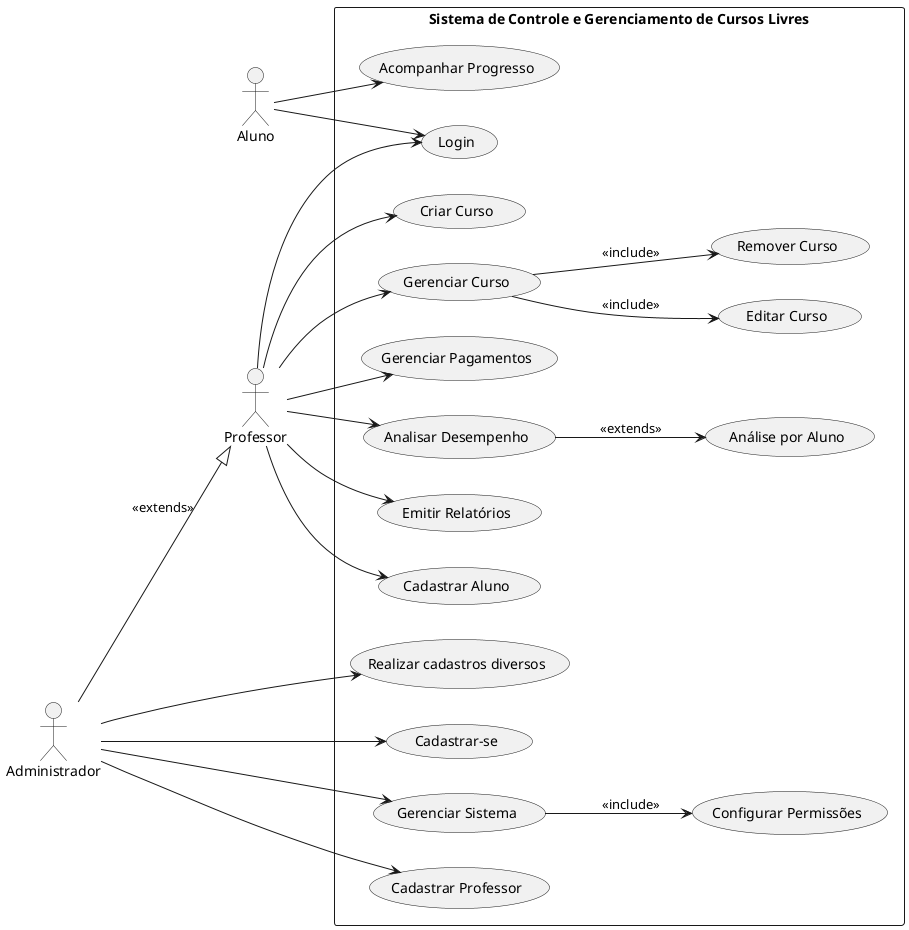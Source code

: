 @startuml
left to right direction

actor Professor
actor Aluno
actor Administrador

rectangle "Sistema de Controle e Gerenciamento de Cursos Livres" {

    usecase "Realizar cadastros diversos" as UC1
    usecase "Cadastrar-se" as UC1a
    usecase "Cadastrar Aluno" as UC1b
    usecase "Login" as UC2
    usecase "Criar Curso" as UC3
    usecase "Gerenciar Curso" as UC4
    usecase "Editar Curso" as UC4a
    usecase "Remover Curso" as UC4b
    usecase "Acompanhar Progresso" as UC6
    usecase "Gerenciar Pagamentos" as UC7
    usecase "Analisar Desempenho" as UC8
    usecase "Análise por Aluno" as UC8a
    usecase "Gerenciar Sistema" as UC11
    usecase "Configurar Permissões" as UC11a
    usecase "Cadastrar Professor" as UC12
    usecase "Emitir Relatórios" as UC10

    Professor --> UC1b
    Professor --> UC2
    Professor --> UC3
    Professor --> UC4
    UC4 --> UC4a : <<include>>
    UC4 --> UC4b : <<include>>
    Professor --> UC7
    Professor --> UC8
    Professor --> UC10
    UC8 --> UC8a : <<extends>>

    Aluno --> UC2
    Aluno --> UC6

    Administrador --> UC1a
    Administrador --> UC11
    Administrador --> UC12
    Administrador --> UC1
    UC11 --> UC11a : <<include>>


    Administrador --|> Professor : <<extends>>
}
@enduml
